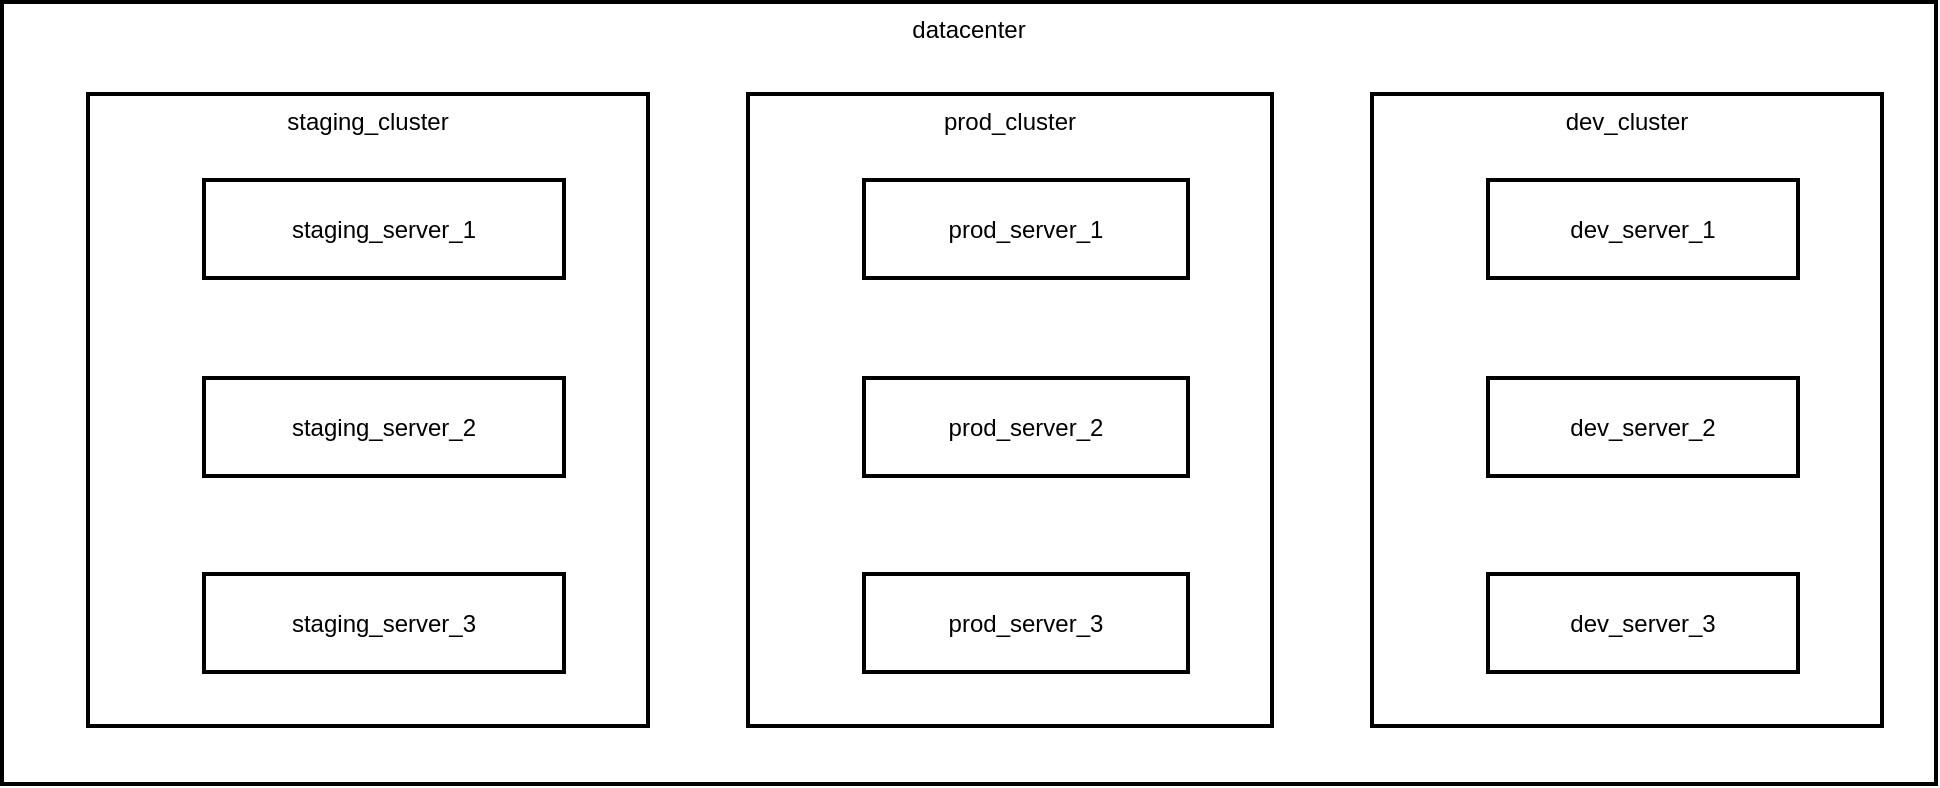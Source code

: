 <mxfile version="24.8.3">
  <diagram name="Page-1" id="0h-VyPO4UvIKWNC3chqF">
    <mxGraphModel>
      <root>
        <mxCell id="0" />
        <mxCell id="1" parent="0" />
        <mxCell id="2" value="datacenter" style="whiteSpace=wrap;strokeWidth=2;verticalAlign=top;" vertex="1" parent="1">
          <mxGeometry x="8" y="8" width="967" height="391" as="geometry" />
        </mxCell>
        <mxCell id="3" value="staging_cluster" style="whiteSpace=wrap;strokeWidth=2;verticalAlign=top;" vertex="1" parent="2">
          <mxGeometry x="43" y="46" width="280" height="316" as="geometry" />
        </mxCell>
        <mxCell id="4" value="staging_server_1" style="whiteSpace=wrap;strokeWidth=2;" vertex="1" parent="3">
          <mxGeometry x="58" y="43" width="180" height="49" as="geometry" />
        </mxCell>
        <mxCell id="5" value="staging_server_2" style="whiteSpace=wrap;strokeWidth=2;" vertex="1" parent="3">
          <mxGeometry x="58" y="142" width="180" height="49" as="geometry" />
        </mxCell>
        <mxCell id="6" value="staging_server_3" style="whiteSpace=wrap;strokeWidth=2;" vertex="1" parent="3">
          <mxGeometry x="58" y="240" width="180" height="49" as="geometry" />
        </mxCell>
        <mxCell id="7" value="prod_cluster" style="whiteSpace=wrap;strokeWidth=2;verticalAlign=top;" vertex="1" parent="2">
          <mxGeometry x="373" y="46" width="262" height="316" as="geometry" />
        </mxCell>
        <mxCell id="8" value="prod_server_1" style="whiteSpace=wrap;strokeWidth=2;" vertex="1" parent="7">
          <mxGeometry x="58" y="43" width="162" height="49" as="geometry" />
        </mxCell>
        <mxCell id="9" value="prod_server_2" style="whiteSpace=wrap;strokeWidth=2;" vertex="1" parent="7">
          <mxGeometry x="58" y="142" width="162" height="49" as="geometry" />
        </mxCell>
        <mxCell id="10" value="prod_server_3" style="whiteSpace=wrap;strokeWidth=2;" vertex="1" parent="7">
          <mxGeometry x="58" y="240" width="162" height="49" as="geometry" />
        </mxCell>
        <mxCell id="11" value="dev_cluster" style="whiteSpace=wrap;strokeWidth=2;verticalAlign=top;" vertex="1" parent="2">
          <mxGeometry x="685" y="46" width="255" height="316" as="geometry" />
        </mxCell>
        <mxCell id="12" value="dev_server_1" style="whiteSpace=wrap;strokeWidth=2;" vertex="1" parent="11">
          <mxGeometry x="58" y="43" width="155" height="49" as="geometry" />
        </mxCell>
        <mxCell id="13" value="dev_server_2" style="whiteSpace=wrap;strokeWidth=2;" vertex="1" parent="11">
          <mxGeometry x="58" y="142" width="155" height="49" as="geometry" />
        </mxCell>
        <mxCell id="14" value="dev_server_3" style="whiteSpace=wrap;strokeWidth=2;" vertex="1" parent="11">
          <mxGeometry x="58" y="240" width="155" height="49" as="geometry" />
        </mxCell>
      </root>
    </mxGraphModel>
  </diagram>
</mxfile>
